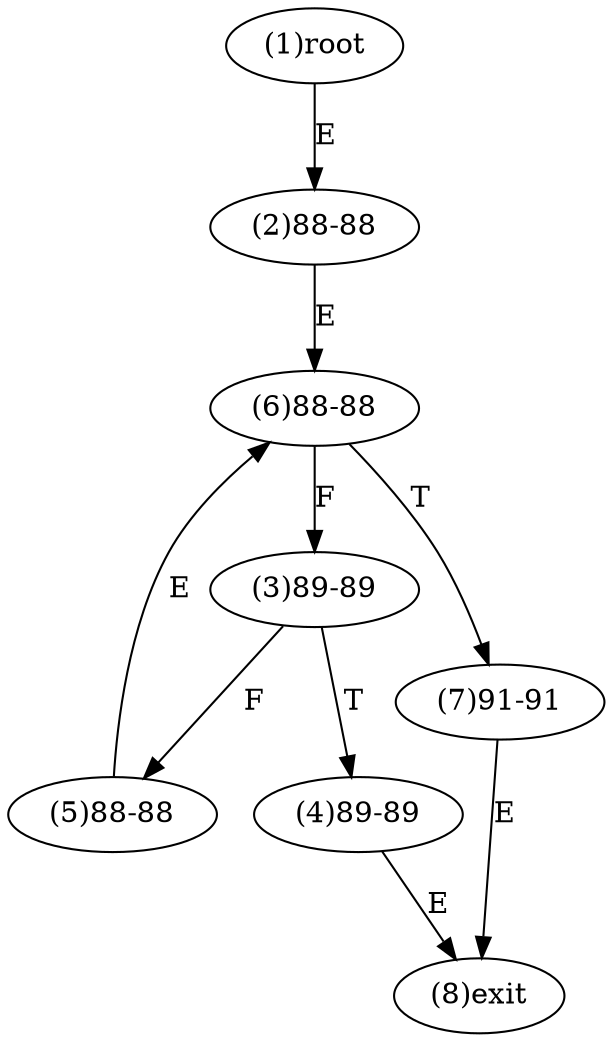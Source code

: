 digraph "" { 
1[ label="(1)root"];
2[ label="(2)88-88"];
3[ label="(3)89-89"];
4[ label="(4)89-89"];
5[ label="(5)88-88"];
6[ label="(6)88-88"];
7[ label="(7)91-91"];
8[ label="(8)exit"];
1->2[ label="E"];
2->6[ label="E"];
3->5[ label="F"];
3->4[ label="T"];
4->8[ label="E"];
5->6[ label="E"];
6->3[ label="F"];
6->7[ label="T"];
7->8[ label="E"];
}